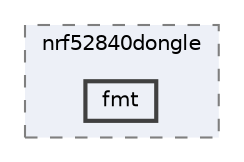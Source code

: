 digraph "/home/mj/Desktop/IoT-Chat-Digitalization/Dongle/gnrc_border_router/bin/nrf52840dongle/fmt"
{
 // LATEX_PDF_SIZE
  bgcolor="transparent";
  edge [fontname=Helvetica,fontsize=10,labelfontname=Helvetica,labelfontsize=10];
  node [fontname=Helvetica,fontsize=10,shape=box,height=0.2,width=0.4];
  compound=true
  subgraph clusterdir_9941f7556d96a0e17fefe82cd217bc3a {
    graph [ bgcolor="#edf0f7", pencolor="grey50", label="nrf52840dongle", fontname=Helvetica,fontsize=10 style="filled,dashed", URL="dir_9941f7556d96a0e17fefe82cd217bc3a.html",tooltip=""]
  dir_40adc2a248cee4c3243d6a5cb297033d [label="fmt", fillcolor="#edf0f7", color="grey25", style="filled,bold", URL="dir_40adc2a248cee4c3243d6a5cb297033d.html",tooltip=""];
  }
}
